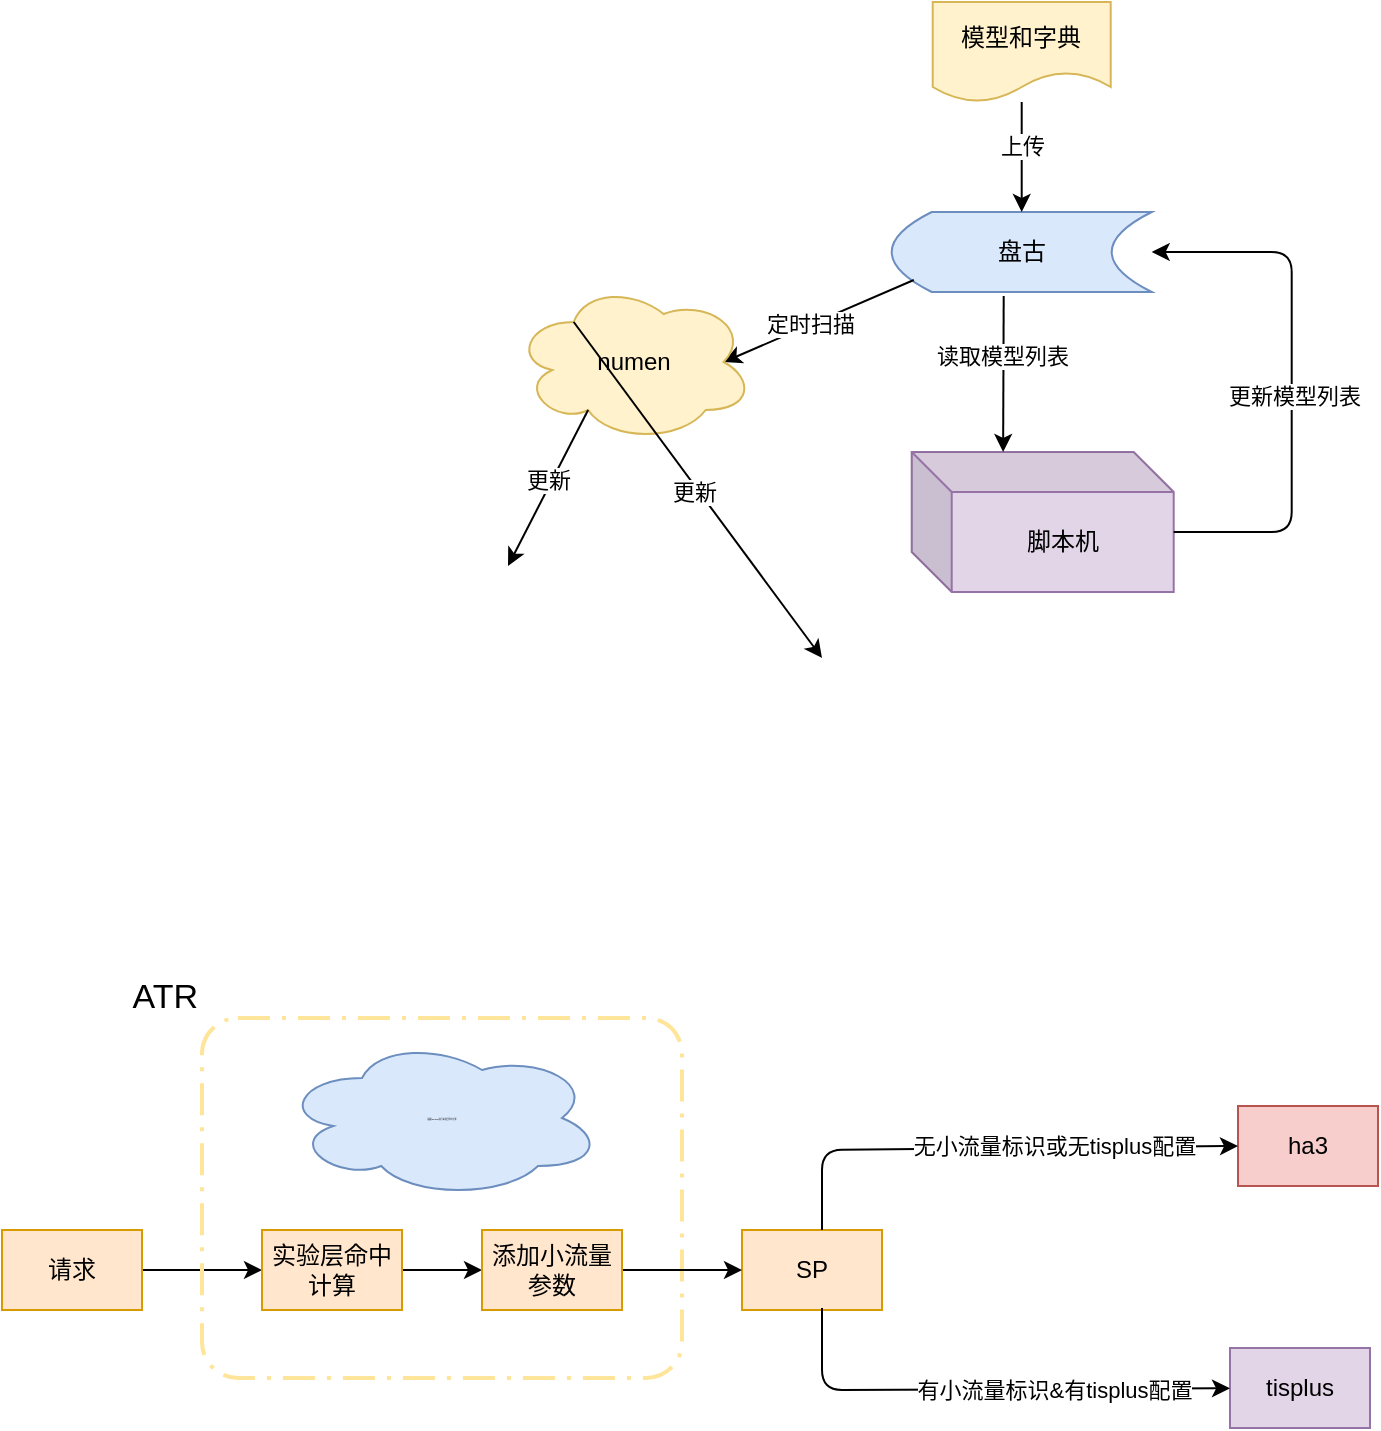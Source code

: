 <mxfile version="14.6.0" type="github" pages="5">
  <diagram id="InMWxSJefQ58CK32utLM" name="Page-1">
    <mxGraphModel dx="946" dy="1794" grid="0" gridSize="10" guides="1" tooltips="1" connect="1" arrows="1" fold="1" page="1" pageScale="1" pageWidth="827" pageHeight="1169" math="0" shadow="0">
      <root>
        <mxCell id="0" />
        <mxCell id="1" parent="0" />
        <mxCell id="3Udsocq5uYUNpA8dMBoy-1" value="SP" style="rounded=0;whiteSpace=wrap;html=1;fillColor=#ffe6cc;strokeColor=#d79b00;" vertex="1" parent="1">
          <mxGeometry x="390" y="326" width="70" height="40" as="geometry" />
        </mxCell>
        <mxCell id="3Udsocq5uYUNpA8dMBoy-2" value="ha3" style="rounded=0;whiteSpace=wrap;html=1;fillColor=#f8cecc;strokeColor=#b85450;" vertex="1" parent="1">
          <mxGeometry x="638" y="264" width="70" height="40" as="geometry" />
        </mxCell>
        <mxCell id="3Udsocq5uYUNpA8dMBoy-3" value="tisplus" style="rounded=0;whiteSpace=wrap;html=1;fillColor=#e1d5e7;strokeColor=#9673a6;" vertex="1" parent="1">
          <mxGeometry x="634" y="385" width="70" height="40" as="geometry" />
        </mxCell>
        <mxCell id="3Udsocq5uYUNpA8dMBoy-7" value="" style="endArrow=classic;html=1;entryX=0;entryY=0.5;entryDx=0;entryDy=0;" edge="1" parent="1" target="3Udsocq5uYUNpA8dMBoy-2">
          <mxGeometry width="50" height="50" relative="1" as="geometry">
            <mxPoint x="430" y="326" as="sourcePoint" />
            <mxPoint x="580" y="276" as="targetPoint" />
            <Array as="points">
              <mxPoint x="430" y="286" />
            </Array>
          </mxGeometry>
        </mxCell>
        <mxCell id="3Udsocq5uYUNpA8dMBoy-28" value="无小流量标识或无tisplus配置" style="edgeLabel;html=1;align=center;verticalAlign=middle;resizable=0;points=[];" vertex="1" connectable="0" parent="3Udsocq5uYUNpA8dMBoy-7">
          <mxGeometry x="0.253" y="1" relative="1" as="geometry">
            <mxPoint as="offset" />
          </mxGeometry>
        </mxCell>
        <mxCell id="3Udsocq5uYUNpA8dMBoy-8" value="" style="endArrow=classic;html=1;" edge="1" parent="1" target="3Udsocq5uYUNpA8dMBoy-3">
          <mxGeometry width="50" height="50" relative="1" as="geometry">
            <mxPoint x="430" y="365" as="sourcePoint" />
            <mxPoint x="580" y="406" as="targetPoint" />
            <Array as="points">
              <mxPoint x="430" y="406" />
            </Array>
          </mxGeometry>
        </mxCell>
        <mxCell id="3Udsocq5uYUNpA8dMBoy-29" value="有小流量标识&amp;amp;有tisplus配置" style="edgeLabel;html=1;align=center;verticalAlign=middle;resizable=0;points=[];" vertex="1" connectable="0" parent="3Udsocq5uYUNpA8dMBoy-8">
          <mxGeometry x="0.278" relative="1" as="geometry">
            <mxPoint as="offset" />
          </mxGeometry>
        </mxCell>
        <mxCell id="3Udsocq5uYUNpA8dMBoy-10" value="脚本机" style="shape=cube;whiteSpace=wrap;html=1;boundedLbl=1;backgroundOutline=1;darkOpacity=0.05;darkOpacity2=0.1;fillColor=#e1d5e7;strokeColor=#9673a6;" vertex="1" parent="1">
          <mxGeometry x="474.85" y="-63" width="131" height="70" as="geometry" />
        </mxCell>
        <mxCell id="3Udsocq5uYUNpA8dMBoy-11" value="盘古" style="shape=dataStorage;whiteSpace=wrap;html=1;fixedSize=1;fillColor=#dae8fc;strokeColor=#6c8ebf;" vertex="1" parent="1">
          <mxGeometry x="464.85" y="-183" width="130" height="40" as="geometry" />
        </mxCell>
        <mxCell id="3Udsocq5uYUNpA8dMBoy-14" value="" style="endArrow=classic;html=1;entryX=0.349;entryY=0;entryDx=0;entryDy=0;entryPerimeter=0;" edge="1" parent="1" target="3Udsocq5uYUNpA8dMBoy-10">
          <mxGeometry width="50" height="50" relative="1" as="geometry">
            <mxPoint x="520.85" y="-141" as="sourcePoint" />
            <mxPoint x="586.85" y="-163" as="targetPoint" />
          </mxGeometry>
        </mxCell>
        <mxCell id="3Udsocq5uYUNpA8dMBoy-15" value="读取模型列表" style="edgeLabel;html=1;align=center;verticalAlign=middle;resizable=0;points=[];" vertex="1" connectable="0" parent="3Udsocq5uYUNpA8dMBoy-14">
          <mxGeometry x="-0.24" y="-1" relative="1" as="geometry">
            <mxPoint as="offset" />
          </mxGeometry>
        </mxCell>
        <mxCell id="3Udsocq5uYUNpA8dMBoy-17" value="" style="endArrow=classic;html=1;entryX=1;entryY=0.5;entryDx=0;entryDy=0;" edge="1" parent="1" target="3Udsocq5uYUNpA8dMBoy-11">
          <mxGeometry width="50" height="50" relative="1" as="geometry">
            <mxPoint x="605.85" y="-23" as="sourcePoint" />
            <mxPoint x="655.85" y="-73" as="targetPoint" />
            <Array as="points">
              <mxPoint x="664.85" y="-23" />
              <mxPoint x="664.85" y="-163" />
            </Array>
          </mxGeometry>
        </mxCell>
        <mxCell id="3Udsocq5uYUNpA8dMBoy-18" value="更新模型列表" style="edgeLabel;html=1;align=center;verticalAlign=middle;resizable=0;points=[];" vertex="1" connectable="0" parent="3Udsocq5uYUNpA8dMBoy-17">
          <mxGeometry x="-0.056" y="-1" relative="1" as="geometry">
            <mxPoint as="offset" />
          </mxGeometry>
        </mxCell>
        <mxCell id="3Udsocq5uYUNpA8dMBoy-19" value="" style="endArrow=classic;html=1;exitX=0.085;exitY=0.85;exitDx=0;exitDy=0;exitPerimeter=0;entryX=0.875;entryY=0.5;entryDx=0;entryDy=0;entryPerimeter=0;" edge="1" parent="1" source="3Udsocq5uYUNpA8dMBoy-11" target="3Udsocq5uYUNpA8dMBoy-21">
          <mxGeometry width="50" height="50" relative="1" as="geometry">
            <mxPoint x="481.85" y="-108" as="sourcePoint" />
            <mxPoint x="292.85" y="56" as="targetPoint" />
          </mxGeometry>
        </mxCell>
        <mxCell id="3Udsocq5uYUNpA8dMBoy-27" value="定时扫描" style="edgeLabel;html=1;align=center;verticalAlign=middle;resizable=0;points=[];" vertex="1" connectable="0" parent="3Udsocq5uYUNpA8dMBoy-19">
          <mxGeometry x="0.083" y="-1" relative="1" as="geometry">
            <mxPoint as="offset" />
          </mxGeometry>
        </mxCell>
        <mxCell id="3Udsocq5uYUNpA8dMBoy-21" value="numen" style="ellipse;shape=cloud;whiteSpace=wrap;html=1;fillColor=#fff2cc;strokeColor=#d6b656;" vertex="1" parent="1">
          <mxGeometry x="275.85" y="-148" width="120" height="80" as="geometry" />
        </mxCell>
        <mxCell id="3Udsocq5uYUNpA8dMBoy-23" value="" style="endArrow=classic;html=1;entryX=1;entryY=0.5;entryDx=0;entryDy=0;exitX=0.25;exitY=0.25;exitDx=0;exitDy=0;exitPerimeter=0;" edge="1" parent="1" source="3Udsocq5uYUNpA8dMBoy-21">
          <mxGeometry width="50" height="50" relative="1" as="geometry">
            <mxPoint x="610" y="102" as="sourcePoint" />
            <mxPoint x="430" y="40" as="targetPoint" />
          </mxGeometry>
        </mxCell>
        <mxCell id="3Udsocq5uYUNpA8dMBoy-26" value="更新" style="edgeLabel;html=1;align=center;verticalAlign=middle;resizable=0;points=[];" vertex="1" connectable="0" parent="3Udsocq5uYUNpA8dMBoy-23">
          <mxGeometry x="-0.007" y="-2" relative="1" as="geometry">
            <mxPoint as="offset" />
          </mxGeometry>
        </mxCell>
        <mxCell id="3Udsocq5uYUNpA8dMBoy-24" value="" style="endArrow=classic;html=1;exitX=0.31;exitY=0.8;exitDx=0;exitDy=0;exitPerimeter=0;" edge="1" parent="1" source="3Udsocq5uYUNpA8dMBoy-21">
          <mxGeometry width="50" height="50" relative="1" as="geometry">
            <mxPoint x="620" y="117" as="sourcePoint" />
            <mxPoint x="273" y="-6" as="targetPoint" />
          </mxGeometry>
        </mxCell>
        <mxCell id="3Udsocq5uYUNpA8dMBoy-25" value="更新" style="edgeLabel;html=1;align=center;verticalAlign=middle;resizable=0;points=[];" vertex="1" connectable="0" parent="3Udsocq5uYUNpA8dMBoy-24">
          <mxGeometry x="-0.078" y="-2" relative="1" as="geometry">
            <mxPoint as="offset" />
          </mxGeometry>
        </mxCell>
        <mxCell id="3Udsocq5uYUNpA8dMBoy-31" value="" style="edgeStyle=orthogonalEdgeStyle;rounded=0;orthogonalLoop=1;jettySize=auto;html=1;entryX=0;entryY=0.5;entryDx=0;entryDy=0;" edge="1" parent="1" source="3Udsocq5uYUNpA8dMBoy-30" target="QUAZMzqKdQzni4FFIvR0-2">
          <mxGeometry relative="1" as="geometry">
            <mxPoint x="140" y="346" as="targetPoint" />
          </mxGeometry>
        </mxCell>
        <mxCell id="3Udsocq5uYUNpA8dMBoy-30" value="请求" style="rounded=0;whiteSpace=wrap;html=1;fillColor=#ffe6cc;strokeColor=#d79b00;" vertex="1" parent="1">
          <mxGeometry x="20" y="326" width="70" height="40" as="geometry" />
        </mxCell>
        <mxCell id="o7LHYteqBaqnLJhr1UMh-3" value="" style="edgeStyle=orthogonalEdgeStyle;rounded=0;orthogonalLoop=1;jettySize=auto;html=1;" edge="1" parent="1" source="o7LHYteqBaqnLJhr1UMh-2" target="3Udsocq5uYUNpA8dMBoy-11">
          <mxGeometry relative="1" as="geometry" />
        </mxCell>
        <mxCell id="o7LHYteqBaqnLJhr1UMh-4" value="上传" style="edgeLabel;html=1;align=center;verticalAlign=middle;resizable=0;points=[];" vertex="1" connectable="0" parent="o7LHYteqBaqnLJhr1UMh-3">
          <mxGeometry x="0.143" relative="1" as="geometry">
            <mxPoint y="-10" as="offset" />
          </mxGeometry>
        </mxCell>
        <mxCell id="o7LHYteqBaqnLJhr1UMh-2" value="模型和字典" style="shape=document;whiteSpace=wrap;html=1;boundedLbl=1;fillColor=#fff2cc;strokeColor=#d6b656;" vertex="1" parent="1">
          <mxGeometry x="485.35" y="-288" width="89" height="50" as="geometry" />
        </mxCell>
        <mxCell id="QUAZMzqKdQzni4FFIvR0-1" value="ATR" style="rounded=1;arcSize=10;dashed=1;dashPattern=8 3 1 3;strokeWidth=2;labelPosition=left;verticalLabelPosition=top;align=right;verticalAlign=bottom;fontSize=17;labelBackgroundColor=none;labelBorderColor=#FFFFFF;strokeColor=#FFE599;fillColor=none;" vertex="1" parent="1">
          <mxGeometry x="120" y="220" width="240" height="180" as="geometry" />
        </mxCell>
        <mxCell id="QUAZMzqKdQzni4FFIvR0-7" value="" style="edgeStyle=orthogonalEdgeStyle;rounded=0;orthogonalLoop=1;jettySize=auto;html=1;fontSize=17;" edge="1" parent="1" source="QUAZMzqKdQzni4FFIvR0-2" target="QUAZMzqKdQzni4FFIvR0-6">
          <mxGeometry relative="1" as="geometry" />
        </mxCell>
        <mxCell id="QUAZMzqKdQzni4FFIvR0-2" value="实验层命中计算" style="rounded=0;whiteSpace=wrap;html=1;fillColor=#ffe6cc;strokeColor=#d79b00;" vertex="1" parent="1">
          <mxGeometry x="150" y="326" width="70" height="40" as="geometry" />
        </mxCell>
        <mxCell id="QUAZMzqKdQzni4FFIvR0-13" value="" style="edgeStyle=orthogonalEdgeStyle;rounded=0;orthogonalLoop=1;jettySize=auto;html=1;fontSize=1;" edge="1" parent="1" source="QUAZMzqKdQzni4FFIvR0-6" target="3Udsocq5uYUNpA8dMBoy-1">
          <mxGeometry relative="1" as="geometry" />
        </mxCell>
        <mxCell id="QUAZMzqKdQzni4FFIvR0-6" value="添加小流量参数" style="rounded=0;whiteSpace=wrap;html=1;fillColor=#ffe6cc;strokeColor=#d79b00;" vertex="1" parent="1">
          <mxGeometry x="260" y="326" width="70" height="40" as="geometry" />
        </mxCell>
        <mxCell id="QUAZMzqKdQzni4FFIvR0-11" value="根据diu/adiu进行实验层命中计算" style="ellipse;shape=cloud;whiteSpace=wrap;html=1;labelBackgroundColor=none;fontSize=1;strokeColor=#6c8ebf;fillColor=#dae8fc;align=center;" vertex="1" parent="1">
          <mxGeometry x="160" y="230" width="160" height="80" as="geometry" />
        </mxCell>
      </root>
    </mxGraphModel>
  </diagram>
  <diagram id="Fr5Qvsz_rWNZNLgv3bYo" name="Page-2">
    <mxGraphModel dx="946" dy="625" grid="1" gridSize="10" guides="1" tooltips="1" connect="1" arrows="1" fold="1" page="1" pageScale="1" pageWidth="827" pageHeight="1169" math="0" shadow="0">
      <root>
        <mxCell id="DMfVKje9-6lWZrWYhl39-0" />
        <mxCell id="DMfVKje9-6lWZrWYhl39-1" parent="DMfVKje9-6lWZrWYhl39-0" />
        <mxCell id="DMfVKje9-6lWZrWYhl39-4" value="" style="edgeStyle=orthogonalEdgeStyle;rounded=0;orthogonalLoop=1;jettySize=auto;html=1;" edge="1" parent="DMfVKje9-6lWZrWYhl39-1" source="DMfVKje9-6lWZrWYhl39-2">
          <mxGeometry relative="1" as="geometry">
            <mxPoint x="130" y="250" as="targetPoint" />
          </mxGeometry>
        </mxCell>
        <mxCell id="DMfVKje9-6lWZrWYhl39-2" value="请求" style="rounded=0;whiteSpace=wrap;html=1;" vertex="1" parent="DMfVKje9-6lWZrWYhl39-1">
          <mxGeometry x="30" y="230" width="70" height="40" as="geometry" />
        </mxCell>
        <mxCell id="DMfVKje9-6lWZrWYhl39-3" value="首次查询ha3" style="rounded=0;whiteSpace=wrap;html=1;" vertex="1" parent="DMfVKje9-6lWZrWYhl39-1">
          <mxGeometry x="180" y="190" width="70" height="40" as="geometry" />
        </mxCell>
        <mxCell id="DMfVKje9-6lWZrWYhl39-6" value="ha3" style="rounded=0;whiteSpace=wrap;html=1;" vertex="1" parent="DMfVKje9-6lWZrWYhl39-1">
          <mxGeometry x="344" y="240" width="70" height="40" as="geometry" />
        </mxCell>
        <mxCell id="7FfDhBjiLisVNQ2HsncF-1" value="SP" style="rounded=1;arcSize=10;dashed=1;dashPattern=8 3 1 3;strokeWidth=2;labelPosition=left;verticalLabelPosition=top;align=right;verticalAlign=bottom;fontSize=17;labelBackgroundColor=none;labelBorderColor=#FFFFFF;strokeColor=#FFE599;fillColor=none;" vertex="1" parent="DMfVKje9-6lWZrWYhl39-1">
          <mxGeometry x="414" y="690" width="390" height="230" as="geometry" />
        </mxCell>
        <mxCell id="7FfDhBjiLisVNQ2HsncF-3" value="" style="endArrow=classic;html=1;fontSize=17;entryX=0.5;entryY=0;entryDx=0;entryDy=0;" edge="1" parent="DMfVKje9-6lWZrWYhl39-1" target="DMfVKje9-6lWZrWYhl39-6">
          <mxGeometry width="50" height="50" relative="1" as="geometry">
            <mxPoint x="250" y="210" as="sourcePoint" />
            <mxPoint x="300" y="160" as="targetPoint" />
            <Array as="points">
              <mxPoint x="379" y="210" />
            </Array>
          </mxGeometry>
        </mxCell>
        <mxCell id="7FfDhBjiLisVNQ2HsncF-4" value="" style="endArrow=classic;html=1;fontSize=17;" edge="1" parent="DMfVKje9-6lWZrWYhl39-1">
          <mxGeometry width="50" height="50" relative="1" as="geometry">
            <mxPoint x="380" y="280" as="sourcePoint" />
            <mxPoint x="380" y="310" as="targetPoint" />
          </mxGeometry>
        </mxCell>
        <mxCell id="7FfDhBjiLisVNQ2HsncF-7" value="" style="edgeStyle=orthogonalEdgeStyle;rounded=0;orthogonalLoop=1;jettySize=auto;html=1;fontSize=17;" edge="1" parent="DMfVKje9-6lWZrWYhl39-1" source="7FfDhBjiLisVNQ2HsncF-5" target="DMfVKje9-6lWZrWYhl39-6">
          <mxGeometry relative="1" as="geometry" />
        </mxCell>
        <mxCell id="7FfDhBjiLisVNQ2HsncF-5" value="rerank" style="rounded=0;whiteSpace=wrap;html=1;" vertex="1" parent="DMfVKje9-6lWZrWYhl39-1">
          <mxGeometry x="344" y="310" width="70" height="40" as="geometry" />
        </mxCell>
        <mxCell id="7FfDhBjiLisVNQ2HsncF-6" value="rerank" style="rounded=0;whiteSpace=wrap;html=1;" vertex="1" parent="DMfVKje9-6lWZrWYhl39-1">
          <mxGeometry x="344" y="400" width="70" height="40" as="geometry" />
        </mxCell>
        <mxCell id="uHaaAcJZc0aL5Bp3noft-0" value="请求" style="rounded=0;whiteSpace=wrap;html=1;" vertex="1" parent="DMfVKje9-6lWZrWYhl39-1">
          <mxGeometry x="30" y="500" width="70" height="40" as="geometry" />
        </mxCell>
        <mxCell id="uHaaAcJZc0aL5Bp3noft-2" value="" style="endArrow=classic;html=1;fontSize=17;" edge="1" parent="DMfVKje9-6lWZrWYhl39-1">
          <mxGeometry width="50" height="50" relative="1" as="geometry">
            <mxPoint x="100" y="520" as="sourcePoint" />
            <mxPoint x="140" y="520" as="targetPoint" />
          </mxGeometry>
        </mxCell>
      </root>
    </mxGraphModel>
  </diagram>
  <diagram id="VsYyY-S2Khf_eNB9ANK5" name="Page-3">
    <mxGraphModel dx="1113" dy="735" grid="1" gridSize="10" guides="1" tooltips="1" connect="1" arrows="1" fold="1" page="1" pageScale="1" pageWidth="827" pageHeight="1169" math="0" shadow="0">
      <root>
        <mxCell id="Fb3Vbyb_wcegGsJc0K8B-0" />
        <mxCell id="Fb3Vbyb_wcegGsJc0K8B-1" parent="Fb3Vbyb_wcegGsJc0K8B-0" />
        <mxCell id="Fb3Vbyb_wcegGsJc0K8B-7" value="" style="edgeStyle=orthogonalEdgeStyle;rounded=0;orthogonalLoop=1;jettySize=auto;html=1;fontSize=17;entryX=0.5;entryY=0;entryDx=0;entryDy=0;" edge="1" parent="Fb3Vbyb_wcegGsJc0K8B-1" source="Fb3Vbyb_wcegGsJc0K8B-5" target="Fb3Vbyb_wcegGsJc0K8B-10">
          <mxGeometry relative="1" as="geometry">
            <mxPoint x="250" y="270" as="targetPoint" />
          </mxGeometry>
        </mxCell>
        <mxCell id="Fb3Vbyb_wcegGsJc0K8B-16" value="筛选请求" style="edgeLabel;html=1;align=center;verticalAlign=middle;resizable=0;points=[];fontSize=17;" vertex="1" connectable="0" parent="Fb3Vbyb_wcegGsJc0K8B-7">
          <mxGeometry x="-0.075" y="-3" relative="1" as="geometry">
            <mxPoint as="offset" />
          </mxGeometry>
        </mxCell>
        <mxCell id="Fb3Vbyb_wcegGsJc0K8B-5" value="&amp;nbsp;snowman" style="rounded=0;whiteSpace=wrap;html=1;labelBackgroundColor=none;fontSize=17;strokeColor=#000000;fillColor=none;gradientColor=none;align=center;" vertex="1" parent="Fb3Vbyb_wcegGsJc0K8B-1">
          <mxGeometry x="190" y="420" width="120" height="40" as="geometry" />
        </mxCell>
        <mxCell id="Fb3Vbyb_wcegGsJc0K8B-13" value="" style="edgeStyle=orthogonalEdgeStyle;rounded=0;orthogonalLoop=1;jettySize=auto;html=1;fontSize=17;" edge="1" parent="Fb3Vbyb_wcegGsJc0K8B-1" source="Fb3Vbyb_wcegGsJc0K8B-10" target="Fb3Vbyb_wcegGsJc0K8B-12">
          <mxGeometry relative="1" as="geometry" />
        </mxCell>
        <mxCell id="Fb3Vbyb_wcegGsJc0K8B-10" value="US" style="whiteSpace=wrap;html=1;rounded=0;fontSize=17;fillColor=none;" vertex="1" parent="Fb3Vbyb_wcegGsJc0K8B-1">
          <mxGeometry x="190" y="510" width="120" height="40" as="geometry" />
        </mxCell>
        <mxCell id="Fb3Vbyb_wcegGsJc0K8B-15" value="" style="edgeStyle=orthogonalEdgeStyle;rounded=0;orthogonalLoop=1;jettySize=auto;html=1;fontSize=17;" edge="1" parent="Fb3Vbyb_wcegGsJc0K8B-1" source="Fb3Vbyb_wcegGsJc0K8B-12" target="Fb3Vbyb_wcegGsJc0K8B-14">
          <mxGeometry relative="1" as="geometry" />
        </mxCell>
        <mxCell id="Fb3Vbyb_wcegGsJc0K8B-12" value="SP" style="whiteSpace=wrap;html=1;rounded=0;fontSize=17;fillColor=none;" vertex="1" parent="Fb3Vbyb_wcegGsJc0K8B-1">
          <mxGeometry x="190" y="585" width="120" height="35" as="geometry" />
        </mxCell>
        <mxCell id="Fb3Vbyb_wcegGsJc0K8B-14" value="HA3" style="whiteSpace=wrap;html=1;rounded=0;fontSize=17;fillColor=none;" vertex="1" parent="Fb3Vbyb_wcegGsJc0K8B-1">
          <mxGeometry x="190" y="830" width="120" height="60" as="geometry" />
        </mxCell>
        <mxCell id="Fb3Vbyb_wcegGsJc0K8B-17" value="" style="shape=document;whiteSpace=wrap;html=1;boundedLbl=1;labelBackgroundColor=none;fontSize=17;strokeColor=#000000;fillColor=none;gradientColor=none;align=center;" vertex="1" parent="Fb3Vbyb_wcegGsJc0K8B-1">
          <mxGeometry x="690" y="920" width="120" height="80" as="geometry" />
        </mxCell>
        <mxCell id="Fb3Vbyb_wcegGsJc0K8B-20" value="" style="rounded=0;whiteSpace=wrap;html=1;labelBackgroundColor=none;fontSize=17;strokeColor=#000000;fillColor=none;gradientColor=none;align=center;" vertex="1" parent="Fb3Vbyb_wcegGsJc0K8B-1">
          <mxGeometry x="670" y="1020" width="120" height="60" as="geometry" />
        </mxCell>
        <mxCell id="Fb3Vbyb_wcegGsJc0K8B-21" value="cms" style="rounded=0;whiteSpace=wrap;html=1;labelBackgroundColor=none;fontSize=17;strokeColor=#000000;fillColor=none;gradientColor=none;align=center;" vertex="1" parent="Fb3Vbyb_wcegGsJc0K8B-1">
          <mxGeometry x="40" y="950" width="80" height="40" as="geometry" />
        </mxCell>
        <mxCell id="Fb3Vbyb_wcegGsJc0K8B-22" value="cp" style="rounded=0;whiteSpace=wrap;html=1;labelBackgroundColor=none;fontSize=17;strokeColor=#000000;fillColor=none;gradientColor=none;align=center;" vertex="1" parent="Fb3Vbyb_wcegGsJc0K8B-1">
          <mxGeometry x="40" y="1010" width="80" height="40" as="geometry" />
        </mxCell>
        <mxCell id="Fb3Vbyb_wcegGsJc0K8B-25" value="" style="endArrow=classic;html=1;fontSize=17;entryX=0;entryY=0.25;entryDx=0;entryDy=0;" edge="1" parent="Fb3Vbyb_wcegGsJc0K8B-1" target="Fb3Vbyb_wcegGsJc0K8B-27">
          <mxGeometry width="50" height="50" relative="1" as="geometry">
            <mxPoint x="120" y="970" as="sourcePoint" />
            <mxPoint x="192" y="984" as="targetPoint" />
          </mxGeometry>
        </mxCell>
        <mxCell id="Fb3Vbyb_wcegGsJc0K8B-26" value="" style="endArrow=classic;html=1;fontSize=17;entryX=0;entryY=0.75;entryDx=0;entryDy=0;" edge="1" parent="Fb3Vbyb_wcegGsJc0K8B-1" target="Fb3Vbyb_wcegGsJc0K8B-27">
          <mxGeometry width="50" height="50" relative="1" as="geometry">
            <mxPoint x="120" y="1030" as="sourcePoint" />
            <mxPoint x="194.286" y="1011.429" as="targetPoint" />
          </mxGeometry>
        </mxCell>
        <mxCell id="QehRnNi3psExH2u3r8p9-2" value="" style="edgeStyle=orthogonalEdgeStyle;rounded=0;orthogonalLoop=1;jettySize=auto;html=1;fontSize=17;" edge="1" parent="Fb3Vbyb_wcegGsJc0K8B-1" source="Fb3Vbyb_wcegGsJc0K8B-27">
          <mxGeometry relative="1" as="geometry">
            <mxPoint x="320" y="995" as="targetPoint" />
          </mxGeometry>
        </mxCell>
        <mxCell id="Fb3Vbyb_wcegGsJc0K8B-27" value="offline build" style="rounded=0;whiteSpace=wrap;html=1;labelBackgroundColor=none;fontSize=17;strokeColor=#000000;fillColor=none;gradientColor=none;align=center;" vertex="1" parent="Fb3Vbyb_wcegGsJc0K8B-1">
          <mxGeometry x="190" y="970" width="90" height="50" as="geometry" />
        </mxCell>
        <mxCell id="QehRnNi3psExH2u3r8p9-0" value="盘古" style="shape=dataStorage;whiteSpace=wrap;html=1;fixedSize=1;labelBackgroundColor=none;fontSize=17;strokeColor=#000000;fillColor=none;gradientColor=none;align=center;" vertex="1" parent="Fb3Vbyb_wcegGsJc0K8B-1">
          <mxGeometry x="610" y="750" width="116" height="50" as="geometry" />
        </mxCell>
        <mxCell id="QehRnNi3psExH2u3r8p9-7" value="ha3" style="rounded=0;whiteSpace=wrap;html=1;labelBackgroundColor=none;fontSize=17;strokeColor=#000000;fillColor=none;gradientColor=none;align=center;" vertex="1" parent="Fb3Vbyb_wcegGsJc0K8B-1">
          <mxGeometry x="320" y="975" width="80" height="40" as="geometry" />
        </mxCell>
        <mxCell id="QehRnNi3psExH2u3r8p9-8" value="snowman" style="rounded=0;whiteSpace=wrap;html=1;labelBackgroundColor=none;fontSize=17;strokeColor=#000000;fillColor=none;gradientColor=none;align=center;" vertex="1" parent="Fb3Vbyb_wcegGsJc0K8B-1">
          <mxGeometry x="400" y="770" width="110" height="40" as="geometry" />
        </mxCell>
      </root>
    </mxGraphModel>
  </diagram>
  <diagram id="1wr5tkjU_7LuXbbEVct7" name="Page-4">
    <mxGraphModel dx="1113" dy="735" grid="0" gridSize="10" guides="1" tooltips="1" connect="1" arrows="1" fold="1" page="1" pageScale="1" pageWidth="827" pageHeight="1169" math="0" shadow="0">
      <root>
        <mxCell id="iWLcPkkFKAIdck-1xC_d-0" />
        <mxCell id="iWLcPkkFKAIdck-1xC_d-1" parent="iWLcPkkFKAIdck-1xC_d-0" />
        <mxCell id="CclptQghxbOVoEWUXeUS-0" value="amap" style="rounded=0;whiteSpace=wrap;html=1;labelBackgroundColor=none;fontSize=1;strokeColor=#d79b00;fillColor=#ffe6cc;align=center;" vertex="1" parent="iWLcPkkFKAIdck-1xC_d-1">
          <mxGeometry x="172" y="86" width="60" height="30" as="geometry" />
        </mxCell>
        <mxCell id="CclptQghxbOVoEWUXeUS-1" value="车机" style="rounded=0;whiteSpace=wrap;html=1;labelBackgroundColor=none;fontSize=1;strokeColor=#d79b00;fillColor=#ffe6cc;align=center;" vertex="1" parent="iWLcPkkFKAIdck-1xC_d-1">
          <mxGeometry x="272" y="86" width="60" height="30" as="geometry" />
        </mxCell>
        <mxCell id="CclptQghxbOVoEWUXeUS-2" value="snowman" style="rounded=0;whiteSpace=wrap;html=1;labelBackgroundColor=none;fontSize=1;strokeColor=#d79b00;fillColor=#ffe6cc;align=center;" vertex="1" parent="iWLcPkkFKAIdck-1xC_d-1">
          <mxGeometry x="372" y="86" width="60" height="30" as="geometry" />
        </mxCell>
        <mxCell id="CclptQghxbOVoEWUXeUS-3" value="api" style="rounded=0;whiteSpace=wrap;html=1;labelBackgroundColor=none;fontSize=1;strokeColor=#d79b00;fillColor=#ffe6cc;align=center;" vertex="1" parent="iWLcPkkFKAIdck-1xC_d-1">
          <mxGeometry x="472" y="86" width="60" height="30" as="geometry" />
        </mxCell>
        <mxCell id="CclptQghxbOVoEWUXeUS-6" value="" style="edgeStyle=orthogonalEdgeStyle;rounded=0;orthogonalLoop=1;jettySize=auto;html=1;fontSize=1;" edge="1" parent="iWLcPkkFKAIdck-1xC_d-1" source="CclptQghxbOVoEWUXeUS-4" target="CclptQghxbOVoEWUXeUS-5">
          <mxGeometry relative="1" as="geometry" />
        </mxCell>
        <mxCell id="CclptQghxbOVoEWUXeUS-4" value="AOS" style="rounded=0;whiteSpace=wrap;html=1;labelBackgroundColor=none;fontSize=1;strokeColor=#6c8ebf;fillColor=#dae8fc;align=center;" vertex="1" parent="iWLcPkkFKAIdck-1xC_d-1">
          <mxGeometry x="272" y="166" width="160" height="30" as="geometry" />
        </mxCell>
        <mxCell id="CclptQghxbOVoEWUXeUS-16" value="" style="edgeStyle=orthogonalEdgeStyle;rounded=0;orthogonalLoop=1;jettySize=auto;html=1;fontSize=1;" edge="1" parent="iWLcPkkFKAIdck-1xC_d-1" source="CclptQghxbOVoEWUXeUS-5" target="CclptQghxbOVoEWUXeUS-15">
          <mxGeometry relative="1" as="geometry" />
        </mxCell>
        <mxCell id="ewGSKL533kZsGU40IMoI-4" value="" style="edgeStyle=orthogonalEdgeStyle;rounded=0;orthogonalLoop=1;jettySize=auto;html=1;fontSize=11;entryX=0;entryY=0.5;entryDx=0;entryDy=0;" edge="1" parent="iWLcPkkFKAIdck-1xC_d-1" source="CclptQghxbOVoEWUXeUS-5" target="ewGSKL533kZsGU40IMoI-0">
          <mxGeometry relative="1" as="geometry" />
        </mxCell>
        <mxCell id="CclptQghxbOVoEWUXeUS-5" value="ATR" style="rounded=0;whiteSpace=wrap;html=1;labelBackgroundColor=none;fontSize=1;strokeColor=#9673a6;fillColor=#e1d5e7;align=center;" vertex="1" parent="iWLcPkkFKAIdck-1xC_d-1">
          <mxGeometry x="272" y="216" width="160" height="30" as="geometry" />
        </mxCell>
        <mxCell id="CclptQghxbOVoEWUXeUS-7" value="" style="endArrow=classic;html=1;fontSize=1;" edge="1" parent="iWLcPkkFKAIdck-1xC_d-1">
          <mxGeometry width="50" height="50" relative="1" as="geometry">
            <mxPoint x="202" y="116" as="sourcePoint" />
            <mxPoint x="202" y="146" as="targetPoint" />
          </mxGeometry>
        </mxCell>
        <mxCell id="CclptQghxbOVoEWUXeUS-9" value="" style="endArrow=classic;html=1;fontSize=1;" edge="1" parent="iWLcPkkFKAIdck-1xC_d-1">
          <mxGeometry width="50" height="50" relative="1" as="geometry">
            <mxPoint x="301.5" y="116" as="sourcePoint" />
            <mxPoint x="301.5" y="146" as="targetPoint" />
          </mxGeometry>
        </mxCell>
        <mxCell id="CclptQghxbOVoEWUXeUS-10" value="" style="endArrow=classic;html=1;fontSize=1;" edge="1" parent="iWLcPkkFKAIdck-1xC_d-1">
          <mxGeometry width="50" height="50" relative="1" as="geometry">
            <mxPoint x="401.5" y="116" as="sourcePoint" />
            <mxPoint x="401.5" y="146" as="targetPoint" />
          </mxGeometry>
        </mxCell>
        <mxCell id="CclptQghxbOVoEWUXeUS-11" value="" style="endArrow=classic;html=1;fontSize=1;" edge="1" parent="iWLcPkkFKAIdck-1xC_d-1">
          <mxGeometry width="50" height="50" relative="1" as="geometry">
            <mxPoint x="501.5" y="116" as="sourcePoint" />
            <mxPoint x="501.5" y="146" as="targetPoint" />
          </mxGeometry>
        </mxCell>
        <mxCell id="CclptQghxbOVoEWUXeUS-12" value="" style="endArrow=none;html=1;fontSize=1;" edge="1" parent="iWLcPkkFKAIdck-1xC_d-1">
          <mxGeometry width="50" height="50" relative="1" as="geometry">
            <mxPoint x="202" y="146" as="sourcePoint" />
            <mxPoint x="502" y="146" as="targetPoint" />
          </mxGeometry>
        </mxCell>
        <mxCell id="CclptQghxbOVoEWUXeUS-13" value="" style="endArrow=classic;html=1;fontSize=1;entryX=0.563;entryY=0;entryDx=0;entryDy=0;entryPerimeter=0;" edge="1" parent="iWLcPkkFKAIdck-1xC_d-1">
          <mxGeometry width="50" height="50" relative="1" as="geometry">
            <mxPoint x="352" y="146" as="sourcePoint" />
            <mxPoint x="352.08" y="166" as="targetPoint" />
          </mxGeometry>
        </mxCell>
        <mxCell id="aObI3sYhygMcB-YeWsWd-5" value="" style="edgeStyle=orthogonalEdgeStyle;rounded=0;orthogonalLoop=1;jettySize=auto;html=1;fontSize=11;" edge="1" parent="iWLcPkkFKAIdck-1xC_d-1" source="CclptQghxbOVoEWUXeUS-14" target="CclptQghxbOVoEWUXeUS-18">
          <mxGeometry relative="1" as="geometry" />
        </mxCell>
        <mxCell id="CclptQghxbOVoEWUXeUS-14" value="sug" style="rounded=0;whiteSpace=wrap;html=1;labelBackgroundColor=none;fontSize=1;strokeColor=#d79b00;fillColor=#ffe6cc;align=center;" vertex="1" parent="iWLcPkkFKAIdck-1xC_d-1">
          <mxGeometry x="172" y="357" width="60" height="30" as="geometry" />
        </mxCell>
        <mxCell id="CclptQghxbOVoEWUXeUS-15" value="US" style="rounded=0;whiteSpace=wrap;html=1;labelBackgroundColor=none;fontSize=1;strokeColor=#d6b656;fillColor=#fff2cc;align=center;" vertex="1" parent="iWLcPkkFKAIdck-1xC_d-1">
          <mxGeometry x="272" y="266" width="160" height="30" as="geometry" />
        </mxCell>
        <mxCell id="CclptQghxbOVoEWUXeUS-47" value="" style="edgeStyle=orthogonalEdgeStyle;rounded=0;orthogonalLoop=1;jettySize=auto;html=1;fontSize=1;" edge="1" parent="iWLcPkkFKAIdck-1xC_d-1" source="CclptQghxbOVoEWUXeUS-18" target="CclptQghxbOVoEWUXeUS-44">
          <mxGeometry relative="1" as="geometry" />
        </mxCell>
        <mxCell id="ewGSKL533kZsGU40IMoI-11" value="请求opendi" style="edgeLabel;html=1;align=center;verticalAlign=middle;resizable=0;points=[];fontSize=11;" vertex="1" connectable="0" parent="CclptQghxbOVoEWUXeUS-47">
          <mxGeometry x="0.438" y="-3" relative="1" as="geometry">
            <mxPoint as="offset" />
          </mxGeometry>
        </mxCell>
        <mxCell id="CclptQghxbOVoEWUXeUS-18" value="sp" style="rounded=0;whiteSpace=wrap;html=1;labelBackgroundColor=none;fontSize=1;strokeColor=#36393d;fillColor=#cce5ff;align=center;" vertex="1" parent="iWLcPkkFKAIdck-1xC_d-1">
          <mxGeometry x="282" y="357" width="60" height="30" as="geometry" />
        </mxCell>
        <mxCell id="CclptQghxbOVoEWUXeUS-51" value="" style="edgeStyle=orthogonalEdgeStyle;rounded=0;orthogonalLoop=1;jettySize=auto;html=1;fontSize=1;" edge="1" parent="iWLcPkkFKAIdck-1xC_d-1" source="CclptQghxbOVoEWUXeUS-19" target="CclptQghxbOVoEWUXeUS-45">
          <mxGeometry relative="1" as="geometry" />
        </mxCell>
        <mxCell id="ewGSKL533kZsGU40IMoI-10" value="请求ha3/tisplus" style="edgeLabel;html=1;align=center;verticalAlign=middle;resizable=0;points=[];fontSize=11;" vertex="1" connectable="0" parent="CclptQghxbOVoEWUXeUS-51">
          <mxGeometry x="0.371" relative="1" as="geometry">
            <mxPoint as="offset" />
          </mxGeometry>
        </mxCell>
        <mxCell id="CclptQghxbOVoEWUXeUS-19" value="bast" style="rounded=0;whiteSpace=wrap;html=1;labelBackgroundColor=none;fontSize=1;strokeColor=#d79b00;fillColor=#ffe6cc;align=center;" vertex="1" parent="iWLcPkkFKAIdck-1xC_d-1">
          <mxGeometry x="382" y="357" width="60" height="30" as="geometry" />
        </mxCell>
        <mxCell id="CclptQghxbOVoEWUXeUS-20" value="adserver" style="rounded=0;whiteSpace=wrap;html=1;labelBackgroundColor=none;fontSize=1;strokeColor=#d79b00;fillColor=#ffe6cc;align=center;" vertex="1" parent="iWLcPkkFKAIdck-1xC_d-1">
          <mxGeometry x="482" y="357" width="60" height="30" as="geometry" />
        </mxCell>
        <mxCell id="CclptQghxbOVoEWUXeUS-21" value="" style="endArrow=classic;html=1;fontSize=1;" edge="1" parent="iWLcPkkFKAIdck-1xC_d-1">
          <mxGeometry width="50" height="50" relative="1" as="geometry">
            <mxPoint x="201.5" y="327" as="sourcePoint" />
            <mxPoint x="201.5" y="357" as="targetPoint" />
          </mxGeometry>
        </mxCell>
        <mxCell id="CclptQghxbOVoEWUXeUS-22" value="" style="endArrow=classic;html=1;fontSize=1;" edge="1" parent="iWLcPkkFKAIdck-1xC_d-1">
          <mxGeometry width="50" height="50" relative="1" as="geometry">
            <mxPoint x="312" y="326" as="sourcePoint" />
            <mxPoint x="312" y="356" as="targetPoint" />
          </mxGeometry>
        </mxCell>
        <mxCell id="CclptQghxbOVoEWUXeUS-23" value="" style="endArrow=classic;html=1;fontSize=1;" edge="1" parent="iWLcPkkFKAIdck-1xC_d-1">
          <mxGeometry width="50" height="50" relative="1" as="geometry">
            <mxPoint x="412" y="326" as="sourcePoint" />
            <mxPoint x="412" y="356" as="targetPoint" />
          </mxGeometry>
        </mxCell>
        <mxCell id="CclptQghxbOVoEWUXeUS-24" value="" style="endArrow=classic;html=1;fontSize=1;" edge="1" parent="iWLcPkkFKAIdck-1xC_d-1">
          <mxGeometry width="50" height="50" relative="1" as="geometry">
            <mxPoint x="598.41" y="327" as="sourcePoint" />
            <mxPoint x="598.41" y="357" as="targetPoint" />
          </mxGeometry>
        </mxCell>
        <mxCell id="CclptQghxbOVoEWUXeUS-25" value="" style="endArrow=none;html=1;fontSize=1;" edge="1" parent="iWLcPkkFKAIdck-1xC_d-1">
          <mxGeometry width="50" height="50" relative="1" as="geometry">
            <mxPoint x="201" y="326" as="sourcePoint" />
            <mxPoint x="599" y="326" as="targetPoint" />
          </mxGeometry>
        </mxCell>
        <mxCell id="CclptQghxbOVoEWUXeUS-27" value="" style="endArrow=classic;html=1;fontSize=1;" edge="1" parent="iWLcPkkFKAIdck-1xC_d-1">
          <mxGeometry width="50" height="50" relative="1" as="geometry">
            <mxPoint x="352" y="296" as="sourcePoint" />
            <mxPoint x="352" y="326" as="targetPoint" />
          </mxGeometry>
        </mxCell>
        <mxCell id="CclptQghxbOVoEWUXeUS-35" value="" style="edgeStyle=orthogonalEdgeStyle;rounded=0;orthogonalLoop=1;jettySize=auto;html=1;fontSize=1;exitX=0;exitY=0.25;exitDx=0;exitDy=0;" edge="1" parent="iWLcPkkFKAIdck-1xC_d-1" source="CclptQghxbOVoEWUXeUS-28" target="CclptQghxbOVoEWUXeUS-32">
          <mxGeometry relative="1" as="geometry" />
        </mxCell>
        <mxCell id="ewGSKL533kZsGU40IMoI-12" value="请求ms" style="edgeLabel;html=1;align=center;verticalAlign=middle;resizable=0;points=[];fontSize=11;" vertex="1" connectable="0" parent="CclptQghxbOVoEWUXeUS-35">
          <mxGeometry x="0.236" y="1" relative="1" as="geometry">
            <mxPoint as="offset" />
          </mxGeometry>
        </mxCell>
        <mxCell id="CclptQghxbOVoEWUXeUS-28" value="qr" style="rounded=0;whiteSpace=wrap;html=1;labelBackgroundColor=none;fontSize=1;strokeColor=#10739e;fillColor=#b1ddf0;align=center;" vertex="1" parent="iWLcPkkFKAIdck-1xC_d-1">
          <mxGeometry x="172" y="426" width="60" height="30" as="geometry" />
        </mxCell>
        <mxCell id="CclptQghxbOVoEWUXeUS-29" value="rgeo" style="rounded=0;whiteSpace=wrap;html=1;labelBackgroundColor=none;fontSize=1;strokeColor=#d79b00;fillColor=#ffe6cc;align=center;" vertex="1" parent="iWLcPkkFKAIdck-1xC_d-1">
          <mxGeometry x="62" y="476" width="60" height="30" as="geometry" />
        </mxCell>
        <mxCell id="CclptQghxbOVoEWUXeUS-30" value="geo" style="rounded=0;whiteSpace=wrap;html=1;labelBackgroundColor=none;fontSize=1;strokeColor=#d79b00;fillColor=#ffe6cc;align=center;" vertex="1" parent="iWLcPkkFKAIdck-1xC_d-1">
          <mxGeometry x="62" y="526" width="60" height="30" as="geometry" />
        </mxCell>
        <mxCell id="CclptQghxbOVoEWUXeUS-31" value="sima" style="rounded=0;whiteSpace=wrap;html=1;labelBackgroundColor=none;fontSize=1;strokeColor=#d79b00;fillColor=#ffe6cc;align=center;" vertex="1" parent="iWLcPkkFKAIdck-1xC_d-1">
          <mxGeometry x="172" y="506" width="60" height="30" as="geometry" />
        </mxCell>
        <mxCell id="CclptQghxbOVoEWUXeUS-32" value="ms" style="rounded=0;whiteSpace=wrap;html=1;labelBackgroundColor=none;fontSize=1;strokeColor=#d79b00;fillColor=#ffe6cc;align=center;" vertex="1" parent="iWLcPkkFKAIdck-1xC_d-1">
          <mxGeometry x="102" y="286" width="60" height="30" as="geometry" />
        </mxCell>
        <mxCell id="CclptQghxbOVoEWUXeUS-42" value="" style="endArrow=classic;html=1;fontSize=1;entryX=0.5;entryY=0;entryDx=0;entryDy=0;" edge="1" parent="iWLcPkkFKAIdck-1xC_d-1" target="CclptQghxbOVoEWUXeUS-31">
          <mxGeometry width="50" height="50" relative="1" as="geometry">
            <mxPoint x="202" y="456" as="sourcePoint" />
            <mxPoint x="142" y="516" as="targetPoint" />
          </mxGeometry>
        </mxCell>
        <mxCell id="ewGSKL533kZsGU40IMoI-7" value="纠错" style="edgeLabel;html=1;align=center;verticalAlign=middle;resizable=0;points=[];fontSize=11;" vertex="1" connectable="0" parent="CclptQghxbOVoEWUXeUS-42">
          <mxGeometry x="-0.133" relative="1" as="geometry">
            <mxPoint as="offset" />
          </mxGeometry>
        </mxCell>
        <mxCell id="CclptQghxbOVoEWUXeUS-44" value="opendi" style="rounded=0;whiteSpace=wrap;html=1;labelBackgroundColor=none;fontSize=1;strokeColor=#9673a6;fillColor=#e1d5e7;align=center;" vertex="1" parent="iWLcPkkFKAIdck-1xC_d-1">
          <mxGeometry x="282" y="476" width="60" height="30" as="geometry" />
        </mxCell>
        <mxCell id="CclptQghxbOVoEWUXeUS-45" value="ha3/tisplus" style="rounded=0;whiteSpace=wrap;html=1;labelBackgroundColor=none;fontSize=1;fillColor=#cdeb8b;align=center;strokeColor=#36393d;" vertex="1" parent="iWLcPkkFKAIdck-1xC_d-1">
          <mxGeometry x="372" y="476" width="80" height="30" as="geometry" />
        </mxCell>
        <mxCell id="CclptQghxbOVoEWUXeUS-49" value="" style="endArrow=classic;html=1;fontSize=1;" edge="1" parent="iWLcPkkFKAIdck-1xC_d-1">
          <mxGeometry width="50" height="50" relative="1" as="geometry">
            <mxPoint x="312" y="386" as="sourcePoint" />
            <mxPoint x="132" y="407" as="targetPoint" />
            <Array as="points">
              <mxPoint x="234" y="407" />
            </Array>
          </mxGeometry>
        </mxCell>
        <mxCell id="CclptQghxbOVoEWUXeUS-52" value="" style="endArrow=classic;html=1;fontSize=1;" edge="1" parent="iWLcPkkFKAIdck-1xC_d-1">
          <mxGeometry width="50" height="50" relative="1" as="geometry">
            <mxPoint x="412" y="386" as="sourcePoint" />
            <mxPoint x="312" y="431" as="targetPoint" />
            <Array as="points">
              <mxPoint x="412" y="431" />
              <mxPoint x="372" y="431" />
            </Array>
          </mxGeometry>
        </mxCell>
        <mxCell id="CclptQghxbOVoEWUXeUS-53" value="" style="endArrow=classic;html=1;fontSize=1;" edge="1" parent="iWLcPkkFKAIdck-1xC_d-1">
          <mxGeometry width="50" height="50" relative="1" as="geometry">
            <mxPoint x="312" y="387" as="sourcePoint" />
            <mxPoint x="412" y="406" as="targetPoint" />
            <Array as="points">
              <mxPoint x="312" y="406" />
            </Array>
          </mxGeometry>
        </mxCell>
        <mxCell id="ewGSKL533kZsGU40IMoI-0" value="延迟环境" style="rounded=1;arcSize=10;dashed=1;dashPattern=8 3 1 3;strokeWidth=2;labelPosition=right;verticalLabelPosition=top;align=left;verticalAlign=bottom;fontSize=11;labelBackgroundColor=none;labelBorderColor=#FFFFFF;strokeColor=#FFE599;fillColor=none;" vertex="1" parent="iWLcPkkFKAIdck-1xC_d-1">
          <mxGeometry x="512" y="173.5" width="130" height="115" as="geometry" />
        </mxCell>
        <mxCell id="ewGSKL533kZsGU40IMoI-1" value="sp cache" style="rounded=0;whiteSpace=wrap;html=1;labelBackgroundColor=none;fontSize=1;strokeColor=#d79b00;fillColor=#ffe6cc;align=center;" vertex="1" parent="iWLcPkkFKAIdck-1xC_d-1">
          <mxGeometry x="532" y="196" width="80" height="30" as="geometry" />
        </mxCell>
        <mxCell id="ewGSKL533kZsGU40IMoI-2" value="bast cache" style="rounded=0;whiteSpace=wrap;html=1;labelBackgroundColor=none;fontSize=1;strokeColor=#d79b00;fillColor=#ffe6cc;align=center;" vertex="1" parent="iWLcPkkFKAIdck-1xC_d-1">
          <mxGeometry x="532" y="246" width="80" height="30" as="geometry" />
        </mxCell>
        <mxCell id="ewGSKL533kZsGU40IMoI-17" value="" style="edgeStyle=orthogonalEdgeStyle;rounded=0;orthogonalLoop=1;jettySize=auto;html=1;fontSize=11;" edge="1" parent="iWLcPkkFKAIdck-1xC_d-1" source="ewGSKL533kZsGU40IMoI-14" target="ewGSKL533kZsGU40IMoI-16">
          <mxGeometry relative="1" as="geometry" />
        </mxCell>
        <mxCell id="ewGSKL533kZsGU40IMoI-14" value="cms" style="rounded=0;whiteSpace=wrap;html=1;labelBackgroundColor=none;fontSize=1;strokeColor=#d79b00;fillColor=#ffe6cc;align=center;" vertex="1" parent="iWLcPkkFKAIdck-1xC_d-1">
          <mxGeometry x="52" y="653" width="60" height="30" as="geometry" />
        </mxCell>
        <mxCell id="ewGSKL533kZsGU40IMoI-18" value="" style="edgeStyle=orthogonalEdgeStyle;rounded=0;orthogonalLoop=1;jettySize=auto;html=1;fontSize=11;" edge="1" parent="iWLcPkkFKAIdck-1xC_d-1" source="ewGSKL533kZsGU40IMoI-15" target="ewGSKL533kZsGU40IMoI-16">
          <mxGeometry relative="1" as="geometry" />
        </mxCell>
        <mxCell id="ewGSKL533kZsGU40IMoI-15" value="cp" style="rounded=0;whiteSpace=wrap;html=1;labelBackgroundColor=none;fontSize=1;strokeColor=#d79b00;fillColor=#ffe6cc;align=center;" vertex="1" parent="iWLcPkkFKAIdck-1xC_d-1">
          <mxGeometry x="52" y="698" width="60" height="30" as="geometry" />
        </mxCell>
        <mxCell id="ewGSKL533kZsGU40IMoI-22" value="" style="edgeStyle=orthogonalEdgeStyle;rounded=0;orthogonalLoop=1;jettySize=auto;html=1;fontSize=11;" edge="1" parent="iWLcPkkFKAIdck-1xC_d-1" source="ewGSKL533kZsGU40IMoI-16" target="ewGSKL533kZsGU40IMoI-20">
          <mxGeometry relative="1" as="geometry" />
        </mxCell>
        <mxCell id="ewGSKL533kZsGU40IMoI-16" value="parser" style="rounded=0;whiteSpace=wrap;html=1;labelBackgroundColor=none;fontSize=1;strokeColor=#d79b00;fillColor=#ffe6cc;align=center;" vertex="1" parent="iWLcPkkFKAIdck-1xC_d-1">
          <mxGeometry x="152" y="676" width="60" height="30" as="geometry" />
        </mxCell>
        <mxCell id="ewGSKL533kZsGU40IMoI-32" value="" style="edgeStyle=orthogonalEdgeStyle;rounded=0;orthogonalLoop=1;jettySize=auto;html=1;fontSize=11;" edge="1" parent="iWLcPkkFKAIdck-1xC_d-1" source="ewGSKL533kZsGU40IMoI-20" target="ewGSKL533kZsGU40IMoI-24">
          <mxGeometry relative="1" as="geometry">
            <Array as="points">
              <mxPoint x="332" y="691" />
              <mxPoint x="332" y="726" />
            </Array>
          </mxGeometry>
        </mxCell>
        <mxCell id="ewGSKL533kZsGU40IMoI-37" value="inc" style="edgeLabel;html=1;align=center;verticalAlign=middle;resizable=0;points=[];fontSize=11;" vertex="1" connectable="0" parent="ewGSKL533kZsGU40IMoI-32">
          <mxGeometry x="0.491" y="1" relative="1" as="geometry">
            <mxPoint as="offset" />
          </mxGeometry>
        </mxCell>
        <mxCell id="ewGSKL533kZsGU40IMoI-34" value="" style="edgeStyle=orthogonalEdgeStyle;rounded=0;orthogonalLoop=1;jettySize=auto;html=1;fontSize=11;" edge="1" parent="iWLcPkkFKAIdck-1xC_d-1" source="ewGSKL533kZsGU40IMoI-20" target="ewGSKL533kZsGU40IMoI-23">
          <mxGeometry relative="1" as="geometry">
            <Array as="points">
              <mxPoint x="332" y="691" />
              <mxPoint x="332" y="661" />
            </Array>
          </mxGeometry>
        </mxCell>
        <mxCell id="ewGSKL533kZsGU40IMoI-20" value="preks" style="rounded=0;whiteSpace=wrap;html=1;labelBackgroundColor=none;fontSize=1;strokeColor=#d79b00;fillColor=#ffe6cc;align=center;" vertex="1" parent="iWLcPkkFKAIdck-1xC_d-1">
          <mxGeometry x="242" y="676" width="60" height="30" as="geometry" />
        </mxCell>
        <mxCell id="ewGSKL533kZsGU40IMoI-48" value="" style="edgeStyle=orthogonalEdgeStyle;rounded=0;orthogonalLoop=1;jettySize=auto;html=1;fontSize=11;entryX=0;entryY=0.5;entryDx=0;entryDy=0;" edge="1" parent="iWLcPkkFKAIdck-1xC_d-1" source="ewGSKL533kZsGU40IMoI-23" target="ewGSKL533kZsGU40IMoI-38">
          <mxGeometry relative="1" as="geometry" />
        </mxCell>
        <mxCell id="ewGSKL533kZsGU40IMoI-50" value="" style="edgeStyle=orthogonalEdgeStyle;rounded=0;orthogonalLoop=1;jettySize=auto;html=1;fontSize=11;" edge="1" parent="iWLcPkkFKAIdck-1xC_d-1" source="ewGSKL533kZsGU40IMoI-23" target="ewGSKL533kZsGU40IMoI-41">
          <mxGeometry relative="1" as="geometry" />
        </mxCell>
        <mxCell id="ewGSKL533kZsGU40IMoI-23" value="&lt;div style=&quot;text-align: center&quot;&gt;smdb&lt;br&gt;&lt;/div&gt;" style="shape=cylinder3;whiteSpace=wrap;html=1;boundedLbl=1;backgroundOutline=1;size=15;labelBackgroundColor=none;fontSize=11;strokeColor=#36393d;fillColor=#cce5ff;align=right;rotation=91;labelPosition=center;verticalLabelPosition=middle;verticalAlign=middle;" vertex="1" parent="iWLcPkkFKAIdck-1xC_d-1">
          <mxGeometry x="387.65" y="623.97" width="44.35" height="74.03" as="geometry" />
        </mxCell>
        <mxCell id="ZTAmNiLhIq7IUMVdOSV9-4" value="" style="edgeStyle=orthogonalEdgeStyle;rounded=0;orthogonalLoop=1;jettySize=auto;html=1;fontSize=11;" edge="1" parent="iWLcPkkFKAIdck-1xC_d-1" source="ewGSKL533kZsGU40IMoI-24" target="ZTAmNiLhIq7IUMVdOSV9-3">
          <mxGeometry relative="1" as="geometry" />
        </mxCell>
        <mxCell id="ewGSKL533kZsGU40IMoI-24" value="swift" style="shape=tapeData;whiteSpace=wrap;html=1;perimeter=ellipsePerimeter;labelBackgroundColor=none;fontSize=11;strokeColor=#36393d;fillColor=#ffcccc;align=center;" vertex="1" parent="iWLcPkkFKAIdck-1xC_d-1">
          <mxGeometry x="377" y="706" width="50" height="40" as="geometry" />
        </mxCell>
        <mxCell id="ZTAmNiLhIq7IUMVdOSV9-1" value="" style="edgeStyle=orthogonalEdgeStyle;rounded=0;orthogonalLoop=1;jettySize=auto;html=1;fontSize=11;" edge="1" parent="iWLcPkkFKAIdck-1xC_d-1" source="ewGSKL533kZsGU40IMoI-38" target="ZTAmNiLhIq7IUMVdOSV9-0">
          <mxGeometry relative="1" as="geometry" />
        </mxCell>
        <mxCell id="ewGSKL533kZsGU40IMoI-38" value="全量 build" style="rounded=0;whiteSpace=wrap;html=1;labelBackgroundColor=none;fontSize=1;strokeColor=#d79b00;fillColor=#ffe6cc;align=center;" vertex="1" parent="iWLcPkkFKAIdck-1xC_d-1">
          <mxGeometry x="497" y="616" width="60" height="30" as="geometry" />
        </mxCell>
        <mxCell id="ZTAmNiLhIq7IUMVdOSV9-20" value="" style="edgeStyle=orthogonalEdgeStyle;rounded=0;orthogonalLoop=1;jettySize=auto;html=1;fontSize=11;" edge="1" parent="iWLcPkkFKAIdck-1xC_d-1" source="ewGSKL533kZsGU40IMoI-39" target="ZTAmNiLhIq7IUMVdOSV9-9">
          <mxGeometry relative="1" as="geometry" />
        </mxCell>
        <mxCell id="ewGSKL533kZsGU40IMoI-39" value="lego调度" style="ellipse;shape=cloud;whiteSpace=wrap;html=1;labelBackgroundColor=none;fontSize=11;strokeColor=#b85450;fillColor=#f8cecc;align=center;" vertex="1" parent="iWLcPkkFKAIdck-1xC_d-1">
          <mxGeometry x="252" y="551" width="90" height="50" as="geometry" />
        </mxCell>
        <mxCell id="ZTAmNiLhIq7IUMVdOSV9-2" value="" style="edgeStyle=orthogonalEdgeStyle;rounded=0;orthogonalLoop=1;jettySize=auto;html=1;fontSize=11;" edge="1" parent="iWLcPkkFKAIdck-1xC_d-1" source="ewGSKL533kZsGU40IMoI-41" target="ZTAmNiLhIq7IUMVdOSV9-0">
          <mxGeometry relative="1" as="geometry" />
        </mxCell>
        <mxCell id="ewGSKL533kZsGU40IMoI-41" value="增量 build" style="rounded=0;whiteSpace=wrap;html=1;labelBackgroundColor=none;fontSize=1;strokeColor=#d79b00;fillColor=#ffe6cc;align=center;" vertex="1" parent="iWLcPkkFKAIdck-1xC_d-1">
          <mxGeometry x="497" y="676" width="60" height="30" as="geometry" />
        </mxCell>
        <mxCell id="ZTAmNiLhIq7IUMVdOSV9-0" value="pangu&lt;br&gt;&lt;br&gt;全量索引&lt;br&gt;增量索引" style="shape=dataStorage;whiteSpace=wrap;html=1;fixedSize=1;fillColor=#dae8fc;strokeColor=#6c8ebf;" vertex="1" parent="iWLcPkkFKAIdck-1xC_d-1">
          <mxGeometry x="612" y="625.99" width="90" height="70" as="geometry" />
        </mxCell>
        <mxCell id="ZTAmNiLhIq7IUMVdOSV9-3" value="实时 build" style="rounded=0;whiteSpace=wrap;html=1;labelBackgroundColor=none;fontSize=1;strokeColor=#d79b00;fillColor=#ffe6cc;align=center;" vertex="1" parent="iWLcPkkFKAIdck-1xC_d-1">
          <mxGeometry x="497" y="746" width="60" height="30" as="geometry" />
        </mxCell>
        <mxCell id="ZTAmNiLhIq7IUMVdOSV9-6" value="swift" style="shape=tapeData;whiteSpace=wrap;html=1;perimeter=ellipsePerimeter;labelBackgroundColor=none;fontSize=11;strokeColor=#36393d;fillColor=#ffcccc;align=center;" vertex="1" parent="iWLcPkkFKAIdck-1xC_d-1">
          <mxGeometry x="632" y="746" width="50" height="40" as="geometry" />
        </mxCell>
        <mxCell id="ZTAmNiLhIq7IUMVdOSV9-7" value="" style="endArrow=classic;html=1;fontSize=11;entryX=0;entryY=0.5;entryDx=0;entryDy=0;" edge="1" parent="iWLcPkkFKAIdck-1xC_d-1" target="ZTAmNiLhIq7IUMVdOSV9-6">
          <mxGeometry width="50" height="50" relative="1" as="geometry">
            <mxPoint x="557" y="766" as="sourcePoint" />
            <mxPoint x="607" y="716" as="targetPoint" />
          </mxGeometry>
        </mxCell>
        <mxCell id="ZTAmNiLhIq7IUMVdOSV9-8" value="" style="endArrow=classic;html=1;fontSize=11;" edge="1" parent="iWLcPkkFKAIdck-1xC_d-1">
          <mxGeometry width="50" height="50" relative="1" as="geometry">
            <mxPoint x="682" y="666" as="sourcePoint" />
            <mxPoint x="752" y="666.49" as="targetPoint" />
          </mxGeometry>
        </mxCell>
        <mxCell id="ZTAmNiLhIq7IUMVdOSV9-9" value="" style="rounded=1;arcSize=10;dashed=1;dashPattern=8 3 1 3;strokeWidth=2;labelPosition=right;verticalLabelPosition=top;align=left;verticalAlign=bottom;fontSize=11;labelBackgroundColor=none;labelBorderColor=#FFFFFF;fillColor=none;strokeColor=#7EA6E0;" vertex="1" parent="iWLcPkkFKAIdck-1xC_d-1">
          <mxGeometry x="462" y="603.49" width="130" height="115" as="geometry" />
        </mxCell>
        <mxCell id="ZTAmNiLhIq7IUMVdOSV9-10" value="" style="endArrow=classic;html=1;fontSize=11;entryX=1;entryY=0.5;entryDx=0;entryDy=0;" edge="1" parent="iWLcPkkFKAIdck-1xC_d-1" target="CclptQghxbOVoEWUXeUS-28">
          <mxGeometry width="50" height="50" relative="1" as="geometry">
            <mxPoint x="312" y="387" as="sourcePoint" />
            <mxPoint x="362" y="337" as="targetPoint" />
            <Array as="points">
              <mxPoint x="278" y="427" />
            </Array>
          </mxGeometry>
        </mxCell>
        <mxCell id="ZTAmNiLhIq7IUMVdOSV9-12" value="" style="endArrow=classic;html=1;fontSize=11;" edge="1" parent="iWLcPkkFKAIdck-1xC_d-1">
          <mxGeometry width="50" height="50" relative="1" as="geometry">
            <mxPoint x="682" y="763.49" as="sourcePoint" />
            <mxPoint x="752" y="763.49" as="targetPoint" />
          </mxGeometry>
        </mxCell>
        <mxCell id="ZTAmNiLhIq7IUMVdOSV9-15" value="实时" style="edgeLabel;html=1;align=center;verticalAlign=middle;resizable=0;points=[];fontSize=11;" vertex="1" connectable="0" parent="ZTAmNiLhIq7IUMVdOSV9-12">
          <mxGeometry x="-0.314" y="-1" relative="1" as="geometry">
            <mxPoint as="offset" />
          </mxGeometry>
        </mxCell>
        <mxCell id="ZTAmNiLhIq7IUMVdOSV9-13" value="" style="endArrow=none;html=1;fontSize=11;" edge="1" parent="iWLcPkkFKAIdck-1xC_d-1">
          <mxGeometry width="50" height="50" relative="1" as="geometry">
            <mxPoint x="752" y="760.5" as="sourcePoint" />
            <mxPoint x="752" y="546" as="targetPoint" />
          </mxGeometry>
        </mxCell>
        <mxCell id="ZTAmNiLhIq7IUMVdOSV9-14" value="" style="endArrow=classic;html=1;fontSize=11;" edge="1" parent="iWLcPkkFKAIdck-1xC_d-1">
          <mxGeometry width="50" height="50" relative="1" as="geometry">
            <mxPoint x="762" y="491" as="sourcePoint" />
            <mxPoint x="762" y="491" as="targetPoint" />
          </mxGeometry>
        </mxCell>
        <mxCell id="ZTAmNiLhIq7IUMVdOSV9-18" value="" style="edgeStyle=orthogonalEdgeStyle;rounded=0;orthogonalLoop=1;jettySize=auto;html=1;fontSize=11;" edge="1" parent="iWLcPkkFKAIdck-1xC_d-1" source="ZTAmNiLhIq7IUMVdOSV9-17" target="ZTAmNiLhIq7IUMVdOSV9-0">
          <mxGeometry relative="1" as="geometry" />
        </mxCell>
        <mxCell id="ZTAmNiLhIq7IUMVdOSV9-17" value="nest调度&lt;br&gt;换库" style="ellipse;shape=cloud;whiteSpace=wrap;html=1;labelBackgroundColor=none;fontSize=11;strokeColor=#b85450;fillColor=#f8cecc;align=center;" vertex="1" parent="iWLcPkkFKAIdck-1xC_d-1">
          <mxGeometry x="612" y="556" width="90" height="47.49" as="geometry" />
        </mxCell>
        <mxCell id="ZTAmNiLhIq7IUMVdOSV9-21" value="" style="endArrow=classic;html=1;fontSize=11;entryX=0.5;entryY=1;entryDx=0;entryDy=0;" edge="1" parent="iWLcPkkFKAIdck-1xC_d-1" target="CclptQghxbOVoEWUXeUS-45">
          <mxGeometry width="50" height="50" relative="1" as="geometry">
            <mxPoint x="752" y="546" as="sourcePoint" />
            <mxPoint x="352" y="526" as="targetPoint" />
            <Array as="points">
              <mxPoint x="412" y="546" />
            </Array>
          </mxGeometry>
        </mxCell>
        <mxCell id="aObI3sYhygMcB-YeWsWd-3" value="" style="endArrow=classic;html=1;fontSize=11;entryX=1;entryY=0.5;entryDx=0;entryDy=0;exitX=0;exitY=0.5;exitDx=0;exitDy=0;" edge="1" parent="iWLcPkkFKAIdck-1xC_d-1" source="CclptQghxbOVoEWUXeUS-28" target="CclptQghxbOVoEWUXeUS-30">
          <mxGeometry width="50" height="50" relative="1" as="geometry">
            <mxPoint x="172" y="437" as="sourcePoint" />
            <mxPoint x="222" y="387" as="targetPoint" />
            <Array as="points">
              <mxPoint x="152" y="441" />
              <mxPoint x="152" y="541" />
            </Array>
          </mxGeometry>
        </mxCell>
        <mxCell id="aObI3sYhygMcB-YeWsWd-4" value="" style="endArrow=classic;html=1;fontSize=11;" edge="1" parent="iWLcPkkFKAIdck-1xC_d-1">
          <mxGeometry width="50" height="50" relative="1" as="geometry">
            <mxPoint x="272" y="233" as="sourcePoint" />
            <mxPoint x="272" y="233" as="targetPoint" />
          </mxGeometry>
        </mxCell>
        <mxCell id="yUN1xkMVbx84ypX1pkwZ-0" value="" style="endArrow=classic;html=1;fontSize=11;" edge="1" parent="iWLcPkkFKAIdck-1xC_d-1">
          <mxGeometry width="50" height="50" relative="1" as="geometry">
            <mxPoint x="350" y="154" as="sourcePoint" />
            <mxPoint x="73" y="474" as="targetPoint" />
            <Array as="points">
              <mxPoint x="73" y="154" />
            </Array>
          </mxGeometry>
        </mxCell>
        <mxCell id="yUN1xkMVbx84ypX1pkwZ-3" value="" style="endArrow=classic;html=1;fontSize=11;entryX=0.5;entryY=1;entryDx=0;entryDy=0;" edge="1" parent="iWLcPkkFKAIdck-1xC_d-1" target="CclptQghxbOVoEWUXeUS-44">
          <mxGeometry width="50" height="50" relative="1" as="geometry">
            <mxPoint x="752" y="546" as="sourcePoint" />
            <mxPoint x="412" y="506" as="targetPoint" />
            <Array as="points">
              <mxPoint x="312" y="546" />
            </Array>
          </mxGeometry>
        </mxCell>
        <mxCell id="yUN1xkMVbx84ypX1pkwZ-5" value="实时增量" style="edgeLabel;html=1;align=center;verticalAlign=middle;resizable=0;points=[];fontSize=11;" vertex="1" connectable="0" parent="yUN1xkMVbx84ypX1pkwZ-3">
          <mxGeometry x="0.916" y="1" relative="1" as="geometry">
            <mxPoint as="offset" />
          </mxGeometry>
        </mxCell>
        <mxCell id="yUN1xkMVbx84ypX1pkwZ-38" value="实时，全量和增量索引" style="edgeLabel;html=1;align=center;verticalAlign=middle;resizable=0;points=[];fontSize=11;" vertex="1" connectable="0" parent="yUN1xkMVbx84ypX1pkwZ-3">
          <mxGeometry x="-0.19" y="-2" relative="1" as="geometry">
            <mxPoint as="offset" />
          </mxGeometry>
        </mxCell>
        <mxCell id="yUN1xkMVbx84ypX1pkwZ-6" value="dm" style="rounded=0;whiteSpace=wrap;html=1;labelBackgroundColor=none;fontSize=1;strokeColor=#d79b00;fillColor=#ffe6cc;align=center;" vertex="1" parent="iWLcPkkFKAIdck-1xC_d-1">
          <mxGeometry x="569" y="357" width="60" height="30" as="geometry" />
        </mxCell>
        <mxCell id="yUN1xkMVbx84ypX1pkwZ-19" value="" style="endArrow=classic;html=1;fontSize=1;" edge="1" parent="iWLcPkkFKAIdck-1xC_d-1">
          <mxGeometry width="50" height="50" relative="1" as="geometry">
            <mxPoint x="515.0" y="327" as="sourcePoint" />
            <mxPoint x="515.0" y="357" as="targetPoint" />
          </mxGeometry>
        </mxCell>
        <mxCell id="yUN1xkMVbx84ypX1pkwZ-20" value="请求ms" style="html=1;verticalAlign=bottom;endArrow=open;dashed=1;endSize=8;fontSize=11;entryX=0;entryY=0.5;entryDx=0;entryDy=0;strokeColor=#FF0000;strokeWidth=2;" edge="1" parent="iWLcPkkFKAIdck-1xC_d-1" target="CclptQghxbOVoEWUXeUS-32">
          <mxGeometry relative="1" as="geometry">
            <mxPoint x="172" y="518" as="sourcePoint" />
            <mxPoint x="92" y="518" as="targetPoint" />
            <Array as="points">
              <mxPoint x="26" y="518" />
              <mxPoint x="26" y="301" />
            </Array>
          </mxGeometry>
        </mxCell>
        <mxCell id="yUN1xkMVbx84ypX1pkwZ-23" value="" style="html=1;verticalAlign=bottom;endArrow=open;dashed=1;endSize=8;fontSize=11;entryX=1;entryY=0.5;entryDx=0;entryDy=0;strokeColor=#FF3333;strokeWidth=2;" edge="1" parent="iWLcPkkFKAIdck-1xC_d-1" target="CclptQghxbOVoEWUXeUS-28">
          <mxGeometry relative="1" as="geometry">
            <mxPoint x="517" y="387" as="sourcePoint" />
            <mxPoint x="437" y="387" as="targetPoint" />
            <Array as="points">
              <mxPoint x="517" y="441" />
            </Array>
          </mxGeometry>
        </mxCell>
        <mxCell id="yUN1xkMVbx84ypX1pkwZ-25" value="" style="html=1;verticalAlign=bottom;endArrow=open;dashed=1;endSize=8;fontSize=11;exitX=0.5;exitY=1;exitDx=0;exitDy=0;strokeWidth=2;strokeColor=#FF3333;" edge="1" parent="iWLcPkkFKAIdck-1xC_d-1" source="CclptQghxbOVoEWUXeUS-20">
          <mxGeometry relative="1" as="geometry">
            <mxPoint x="612" y="471" as="sourcePoint" />
            <mxPoint x="313" y="459" as="targetPoint" />
            <Array as="points">
              <mxPoint x="512" y="459" />
            </Array>
          </mxGeometry>
        </mxCell>
        <mxCell id="yUN1xkMVbx84ypX1pkwZ-27" value="" style="html=1;verticalAlign=bottom;endArrow=open;dashed=1;endSize=8;fontSize=11;entryX=0.75;entryY=1;entryDx=0;entryDy=0;strokeWidth=2;strokeColor=#FF3333;" edge="1" parent="iWLcPkkFKAIdck-1xC_d-1" target="CclptQghxbOVoEWUXeUS-45">
          <mxGeometry relative="1" as="geometry">
            <mxPoint x="542" y="371.41" as="sourcePoint" />
            <mxPoint x="462" y="371.41" as="targetPoint" />
            <Array as="points">
              <mxPoint x="560" y="371" />
              <mxPoint x="560" y="526" />
              <mxPoint x="542" y="526" />
              <mxPoint x="432" y="526" />
            </Array>
          </mxGeometry>
        </mxCell>
        <mxCell id="yUN1xkMVbx84ypX1pkwZ-28" value="" style="html=1;verticalAlign=bottom;endArrow=open;dashed=1;endSize=8;fontSize=11;entryX=1;entryY=0.5;entryDx=0;entryDy=0;strokeColor=#FF3333;strokeWidth=2;" edge="1" parent="iWLcPkkFKAIdck-1xC_d-1" target="CclptQghxbOVoEWUXeUS-32">
          <mxGeometry relative="1" as="geometry">
            <mxPoint x="382" y="371.41" as="sourcePoint" />
            <mxPoint x="302" y="371.41" as="targetPoint" />
            <Array as="points">
              <mxPoint x="363" y="371" />
              <mxPoint x="363" y="301" />
            </Array>
          </mxGeometry>
        </mxCell>
        <mxCell id="yUN1xkMVbx84ypX1pkwZ-30" value="" style="html=1;verticalAlign=bottom;endArrow=open;dashed=1;endSize=8;fontSize=11;fontColor=#FF66B3;strokeColor=#FF3333;strokeWidth=2;" edge="1" parent="iWLcPkkFKAIdck-1xC_d-1">
          <mxGeometry relative="1" as="geometry">
            <mxPoint x="482" y="371.41" as="sourcePoint" />
            <mxPoint x="163" y="301" as="targetPoint" />
            <Array as="points">
              <mxPoint x="460" y="371" />
              <mxPoint x="460" y="301" />
            </Array>
          </mxGeometry>
        </mxCell>
      </root>
    </mxGraphModel>
  </diagram>
  <diagram id="Fvb5V1D2vJfTWrSCePig" name="Page-5">
    <mxGraphModel dx="946" dy="625" grid="0" gridSize="10" guides="1" tooltips="1" connect="1" arrows="1" fold="1" page="1" pageScale="1" pageWidth="827" pageHeight="1169" math="0" shadow="0">
      <root>
        <mxCell id="cF_gz5ISjpcu-scaK3XF-0" />
        <mxCell id="cF_gz5ISjpcu-scaK3XF-1" parent="cF_gz5ISjpcu-scaK3XF-0" />
        <mxCell id="cF_gz5ISjpcu-scaK3XF-18" value="" style="edgeStyle=orthogonalEdgeStyle;rounded=0;orthogonalLoop=1;jettySize=auto;html=1;fontSize=11;" edge="1" parent="cF_gz5ISjpcu-scaK3XF-1" source="cF_gz5ISjpcu-scaK3XF-15" target="cF_gz5ISjpcu-scaK3XF-17">
          <mxGeometry relative="1" as="geometry" />
        </mxCell>
        <mxCell id="cF_gz5ISjpcu-scaK3XF-15" value="snowman筛选框&lt;br&gt;美食&lt;br&gt;快餐&lt;br&gt;充电桩&lt;br&gt;..." style="rounded=0;whiteSpace=wrap;html=1;labelBackgroundColor=none;fontSize=11;strokeColor=#7EA6E0;fillColor=none;gradientColor=none;align=center;" vertex="1" parent="cF_gz5ISjpcu-scaK3XF-1">
          <mxGeometry x="250" y="40" width="160" height="80" as="geometry" />
        </mxCell>
        <mxCell id="cF_gz5ISjpcu-scaK3XF-22" value="" style="edgeStyle=orthogonalEdgeStyle;rounded=0;orthogonalLoop=1;jettySize=auto;html=1;fontSize=11;" edge="1" parent="cF_gz5ISjpcu-scaK3XF-1" source="cF_gz5ISjpcu-scaK3XF-17" target="cF_gz5ISjpcu-scaK3XF-21">
          <mxGeometry relative="1" as="geometry" />
        </mxCell>
        <mxCell id="cF_gz5ISjpcu-scaK3XF-17" value="SP&lt;br&gt;接口协议&lt;br&gt;索引字段确认&lt;br&gt;ha3请求串拼接&lt;br&gt;&amp;nbsp;ha3返回结果确认&lt;br&gt;" style="rounded=0;whiteSpace=wrap;html=1;labelBackgroundColor=none;fontSize=11;strokeColor=#7EA6E0;fillColor=none;gradientColor=none;align=center;" vertex="1" parent="cF_gz5ISjpcu-scaK3XF-1">
          <mxGeometry x="250" y="150" width="160" height="110" as="geometry" />
        </mxCell>
        <mxCell id="cF_gz5ISjpcu-scaK3XF-21" value="Ha3" style="rounded=0;whiteSpace=wrap;html=1;labelBackgroundColor=none;fontSize=11;strokeColor=#7EA6E0;fillColor=none;gradientColor=none;align=center;" vertex="1" parent="cF_gz5ISjpcu-scaK3XF-1">
          <mxGeometry x="250" y="310" width="160" height="60" as="geometry" />
        </mxCell>
        <mxCell id="cF_gz5ISjpcu-scaK3XF-25" value="" style="edgeStyle=orthogonalEdgeStyle;rounded=0;orthogonalLoop=1;jettySize=auto;html=1;fontSize=11;" edge="1" parent="cF_gz5ISjpcu-scaK3XF-1" source="cF_gz5ISjpcu-scaK3XF-24" target="cF_gz5ISjpcu-scaK3XF-21">
          <mxGeometry relative="1" as="geometry" />
        </mxCell>
        <mxCell id="cF_gz5ISjpcu-scaK3XF-24" value="离线数据" style="rounded=0;whiteSpace=wrap;html=1;labelBackgroundColor=none;fontSize=11;strokeColor=#7EA6E0;fillColor=none;gradientColor=none;align=center;" vertex="1" parent="cF_gz5ISjpcu-scaK3XF-1">
          <mxGeometry x="250" y="410" width="160" height="60" as="geometry" />
        </mxCell>
        <mxCell id="3K5bSILDZFA5_ctzKGES-21" value="" style="edgeStyle=orthogonalEdgeStyle;rounded=0;orthogonalLoop=1;jettySize=auto;html=1;fontSize=11;" edge="1" parent="cF_gz5ISjpcu-scaK3XF-1" source="3K5bSILDZFA5_ctzKGES-0" target="3K5bSILDZFA5_ctzKGES-15">
          <mxGeometry relative="1" as="geometry" />
        </mxCell>
        <mxCell id="3K5bSILDZFA5_ctzKGES-28" value="筛选请求" style="edgeLabel;html=1;align=center;verticalAlign=middle;resizable=0;points=[];fontSize=11;" vertex="1" connectable="0" parent="3K5bSILDZFA5_ctzKGES-21">
          <mxGeometry x="0.033" relative="1" as="geometry">
            <mxPoint as="offset" />
          </mxGeometry>
        </mxCell>
        <mxCell id="3K5bSILDZFA5_ctzKGES-0" value="snowman筛选框" style="rounded=1;arcSize=10;dashed=1;dashPattern=8 3 1 3;strokeWidth=2;labelPosition=left;verticalLabelPosition=top;align=right;verticalAlign=bottom;fontSize=17;labelBackgroundColor=none;labelBorderColor=#FFFFFF;strokeColor=#FFE599;fillColor=none;" vertex="1" parent="cF_gz5ISjpcu-scaK3XF-1">
          <mxGeometry x="293.5" y="570" width="240" height="130" as="geometry" />
        </mxCell>
        <mxCell id="3K5bSILDZFA5_ctzKGES-3" value="美食" style="rounded=0;whiteSpace=wrap;html=1;labelBackgroundColor=none;fontSize=11;strokeColor=#36393d;fillColor=#cce5ff;align=center;" vertex="1" parent="cF_gz5ISjpcu-scaK3XF-1">
          <mxGeometry x="323.5" y="600" width="50" height="30" as="geometry" />
        </mxCell>
        <mxCell id="3K5bSILDZFA5_ctzKGES-4" value="快餐" style="rounded=0;whiteSpace=wrap;html=1;labelBackgroundColor=none;fontSize=11;strokeColor=#36393d;fillColor=#cdeb8b;align=center;" vertex="1" parent="cF_gz5ISjpcu-scaK3XF-1">
          <mxGeometry x="393.5" y="600" width="50" height="30" as="geometry" />
        </mxCell>
        <mxCell id="3K5bSILDZFA5_ctzKGES-5" value="充电桩" style="rounded=0;whiteSpace=wrap;html=1;labelBackgroundColor=none;fontSize=11;strokeColor=#36393d;fillColor=#ffcccc;align=center;" vertex="1" parent="cF_gz5ISjpcu-scaK3XF-1">
          <mxGeometry x="453.5" y="600" width="50" height="30" as="geometry" />
        </mxCell>
        <mxCell id="3K5bSILDZFA5_ctzKGES-8" value="酒店" style="rounded=0;whiteSpace=wrap;html=1;labelBackgroundColor=none;fontSize=11;strokeColor=#36393d;fillColor=#ffcc99;align=center;" vertex="1" parent="cF_gz5ISjpcu-scaK3XF-1">
          <mxGeometry x="323.5" y="650" width="50" height="30" as="geometry" />
        </mxCell>
        <mxCell id="3K5bSILDZFA5_ctzKGES-9" value="咖啡厅" style="rounded=0;whiteSpace=wrap;html=1;labelBackgroundColor=none;fontSize=11;strokeColor=#d6b656;fillColor=#fff2cc;align=center;" vertex="1" parent="cF_gz5ISjpcu-scaK3XF-1">
          <mxGeometry x="393.5" y="650" width="50" height="30" as="geometry" />
        </mxCell>
        <mxCell id="3K5bSILDZFA5_ctzKGES-10" value="加油站" style="rounded=0;whiteSpace=wrap;html=1;labelBackgroundColor=none;fontSize=11;strokeColor=#9673a6;fillColor=#e1d5e7;align=center;" vertex="1" parent="cF_gz5ISjpcu-scaK3XF-1">
          <mxGeometry x="453.5" y="650" width="50" height="30" as="geometry" />
        </mxCell>
        <mxCell id="3K5bSILDZFA5_ctzKGES-19" value="" style="edgeStyle=orthogonalEdgeStyle;rounded=0;orthogonalLoop=1;jettySize=auto;html=1;fontSize=11;" edge="1" parent="cF_gz5ISjpcu-scaK3XF-1" source="3K5bSILDZFA5_ctzKGES-11" target="3K5bSILDZFA5_ctzKGES-12">
          <mxGeometry relative="1" as="geometry" />
        </mxCell>
        <mxCell id="3K5bSILDZFA5_ctzKGES-11" value="&lt;span&gt;新索引字段配置添加&lt;/span&gt;" style="rounded=0;whiteSpace=wrap;html=1;labelBackgroundColor=none;fontSize=11;strokeColor=#d79b00;fillColor=#ffe6cc;align=center;" vertex="1" parent="cF_gz5ISjpcu-scaK3XF-1">
          <mxGeometry x="321" y="780" width="80" height="40" as="geometry" />
        </mxCell>
        <mxCell id="3K5bSILDZFA5_ctzKGES-20" value="" style="edgeStyle=orthogonalEdgeStyle;rounded=0;orthogonalLoop=1;jettySize=auto;html=1;fontSize=11;" edge="1" parent="cF_gz5ISjpcu-scaK3XF-1" source="3K5bSILDZFA5_ctzKGES-12" target="3K5bSILDZFA5_ctzKGES-13">
          <mxGeometry relative="1" as="geometry" />
        </mxCell>
        <mxCell id="3K5bSILDZFA5_ctzKGES-12" value="ha3请求串拼接" style="rounded=0;whiteSpace=wrap;html=1;labelBackgroundColor=none;fontSize=11;strokeColor=#d79b00;fillColor=#ffe6cc;align=center;" vertex="1" parent="cF_gz5ISjpcu-scaK3XF-1">
          <mxGeometry x="431" y="780" width="80" height="40" as="geometry" />
        </mxCell>
        <mxCell id="3K5bSILDZFA5_ctzKGES-13" value="ha3结果确认" style="rounded=0;whiteSpace=wrap;html=1;labelBackgroundColor=none;fontSize=11;strokeColor=#d79b00;fillColor=#ffe6cc;align=center;" vertex="1" parent="cF_gz5ISjpcu-scaK3XF-1">
          <mxGeometry x="541" y="780" width="80" height="40" as="geometry" />
        </mxCell>
        <mxCell id="3K5bSILDZFA5_ctzKGES-18" value="" style="edgeStyle=orthogonalEdgeStyle;rounded=0;orthogonalLoop=1;jettySize=auto;html=1;fontSize=11;" edge="1" parent="cF_gz5ISjpcu-scaK3XF-1" source="3K5bSILDZFA5_ctzKGES-14" target="3K5bSILDZFA5_ctzKGES-11">
          <mxGeometry relative="1" as="geometry" />
        </mxCell>
        <mxCell id="3K5bSILDZFA5_ctzKGES-14" value="索引字段确认" style="rounded=0;whiteSpace=wrap;html=1;labelBackgroundColor=none;fontSize=11;strokeColor=#d79b00;fillColor=#ffe6cc;align=center;" vertex="1" parent="cF_gz5ISjpcu-scaK3XF-1">
          <mxGeometry x="211" y="780" width="80" height="40" as="geometry" />
        </mxCell>
        <mxCell id="3K5bSILDZFA5_ctzKGES-15" value="SP接口协议" style="rounded=1;arcSize=10;dashed=1;dashPattern=8 3 1 3;strokeWidth=2;labelPosition=left;verticalLabelPosition=top;align=right;verticalAlign=bottom;fontSize=17;labelBackgroundColor=none;labelBorderColor=#FFFFFF;strokeColor=#FFE599;fillColor=none;" vertex="1" parent="cF_gz5ISjpcu-scaK3XF-1">
          <mxGeometry x="181.5" y="757" width="465" height="90" as="geometry" />
        </mxCell>
        <mxCell id="3K5bSILDZFA5_ctzKGES-22" value="ha3" style="rounded=0;whiteSpace=wrap;html=1;labelBackgroundColor=none;fontSize=11;strokeColor=#d6b656;fillColor=#fff2cc;align=center;" vertex="1" parent="cF_gz5ISjpcu-scaK3XF-1">
          <mxGeometry x="364" y="903" width="100" height="40" as="geometry" />
        </mxCell>
        <mxCell id="3K5bSILDZFA5_ctzKGES-25" value="" style="edgeStyle=orthogonalEdgeStyle;rounded=0;orthogonalLoop=1;jettySize=auto;html=1;fontSize=11;" edge="1" parent="cF_gz5ISjpcu-scaK3XF-1" source="3K5bSILDZFA5_ctzKGES-24" target="3K5bSILDZFA5_ctzKGES-22">
          <mxGeometry relative="1" as="geometry" />
        </mxCell>
        <mxCell id="3K5bSILDZFA5_ctzKGES-24" value="离线数据" style="rounded=0;whiteSpace=wrap;html=1;labelBackgroundColor=none;fontSize=11;strokeColor=#9673a6;fillColor=#e1d5e7;align=center;" vertex="1" parent="cF_gz5ISjpcu-scaK3XF-1">
          <mxGeometry x="364" y="968" width="100" height="40" as="geometry" />
        </mxCell>
        <mxCell id="3K5bSILDZFA5_ctzKGES-27" value="" style="endArrow=classic;html=1;fontSize=11;entryX=0.5;entryY=0;entryDx=0;entryDy=0;" edge="1" parent="cF_gz5ISjpcu-scaK3XF-1" target="3K5bSILDZFA5_ctzKGES-22">
          <mxGeometry width="50" height="50" relative="1" as="geometry">
            <mxPoint x="414" y="850" as="sourcePoint" />
            <mxPoint x="464" y="800" as="targetPoint" />
          </mxGeometry>
        </mxCell>
        <mxCell id="3K5bSILDZFA5_ctzKGES-29" value="结果检索" style="edgeLabel;html=1;align=center;verticalAlign=middle;resizable=0;points=[];fontSize=11;" vertex="1" connectable="0" parent="3K5bSILDZFA5_ctzKGES-27">
          <mxGeometry x="0.05" y="2" relative="1" as="geometry">
            <mxPoint as="offset" />
          </mxGeometry>
        </mxCell>
      </root>
    </mxGraphModel>
  </diagram>
</mxfile>

